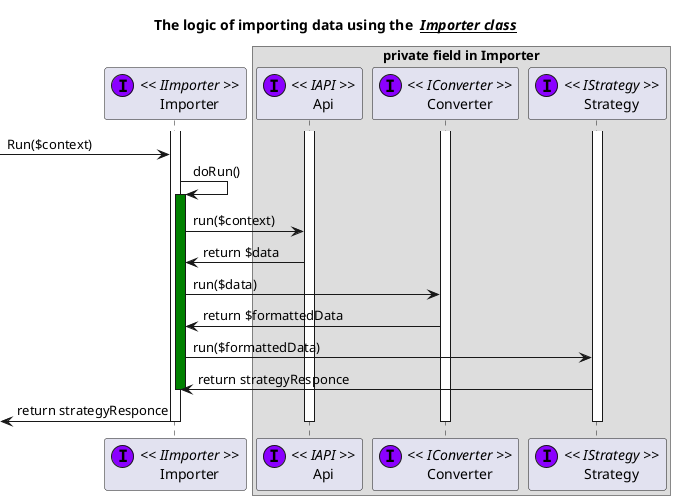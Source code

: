 @startuml

    title The logic of importing data using the <i> __Importer class__</i>

    skinparam guillemet false
    participant Importer << (I,#8b00ff) IImporter >>
    participant Api << (I,#8b00ff) IAPI >>
    participant Converter << (I,#8b00ff) IConverter >>
    participant Strategy << (I,#8b00ff) IStrategy >>

    box "private field in Importer"
    participant Api
    participant Converter
    participant Strategy
    end box

    activate Importer
    activate Api
    activate Converter
    activate Strategy


    [-> Importer : Run($context)

    Importer -> Importer : doRun()
        activate Importer #green
        Importer -> Api : run($context)
        Api -> Importer : return $data
        Importer -> Converter : run($data)
        Converter -> Importer : return $formattedData
        Importer -> Strategy : run($formattedData)
        Strategy -> Importer : return strategyResponce
        deactivate Importer

    [<- Importer : return strategyResponce

    deactivate Importer
    deactivate Api
    deactivate Converter
    deactivate Strategy

@enduml